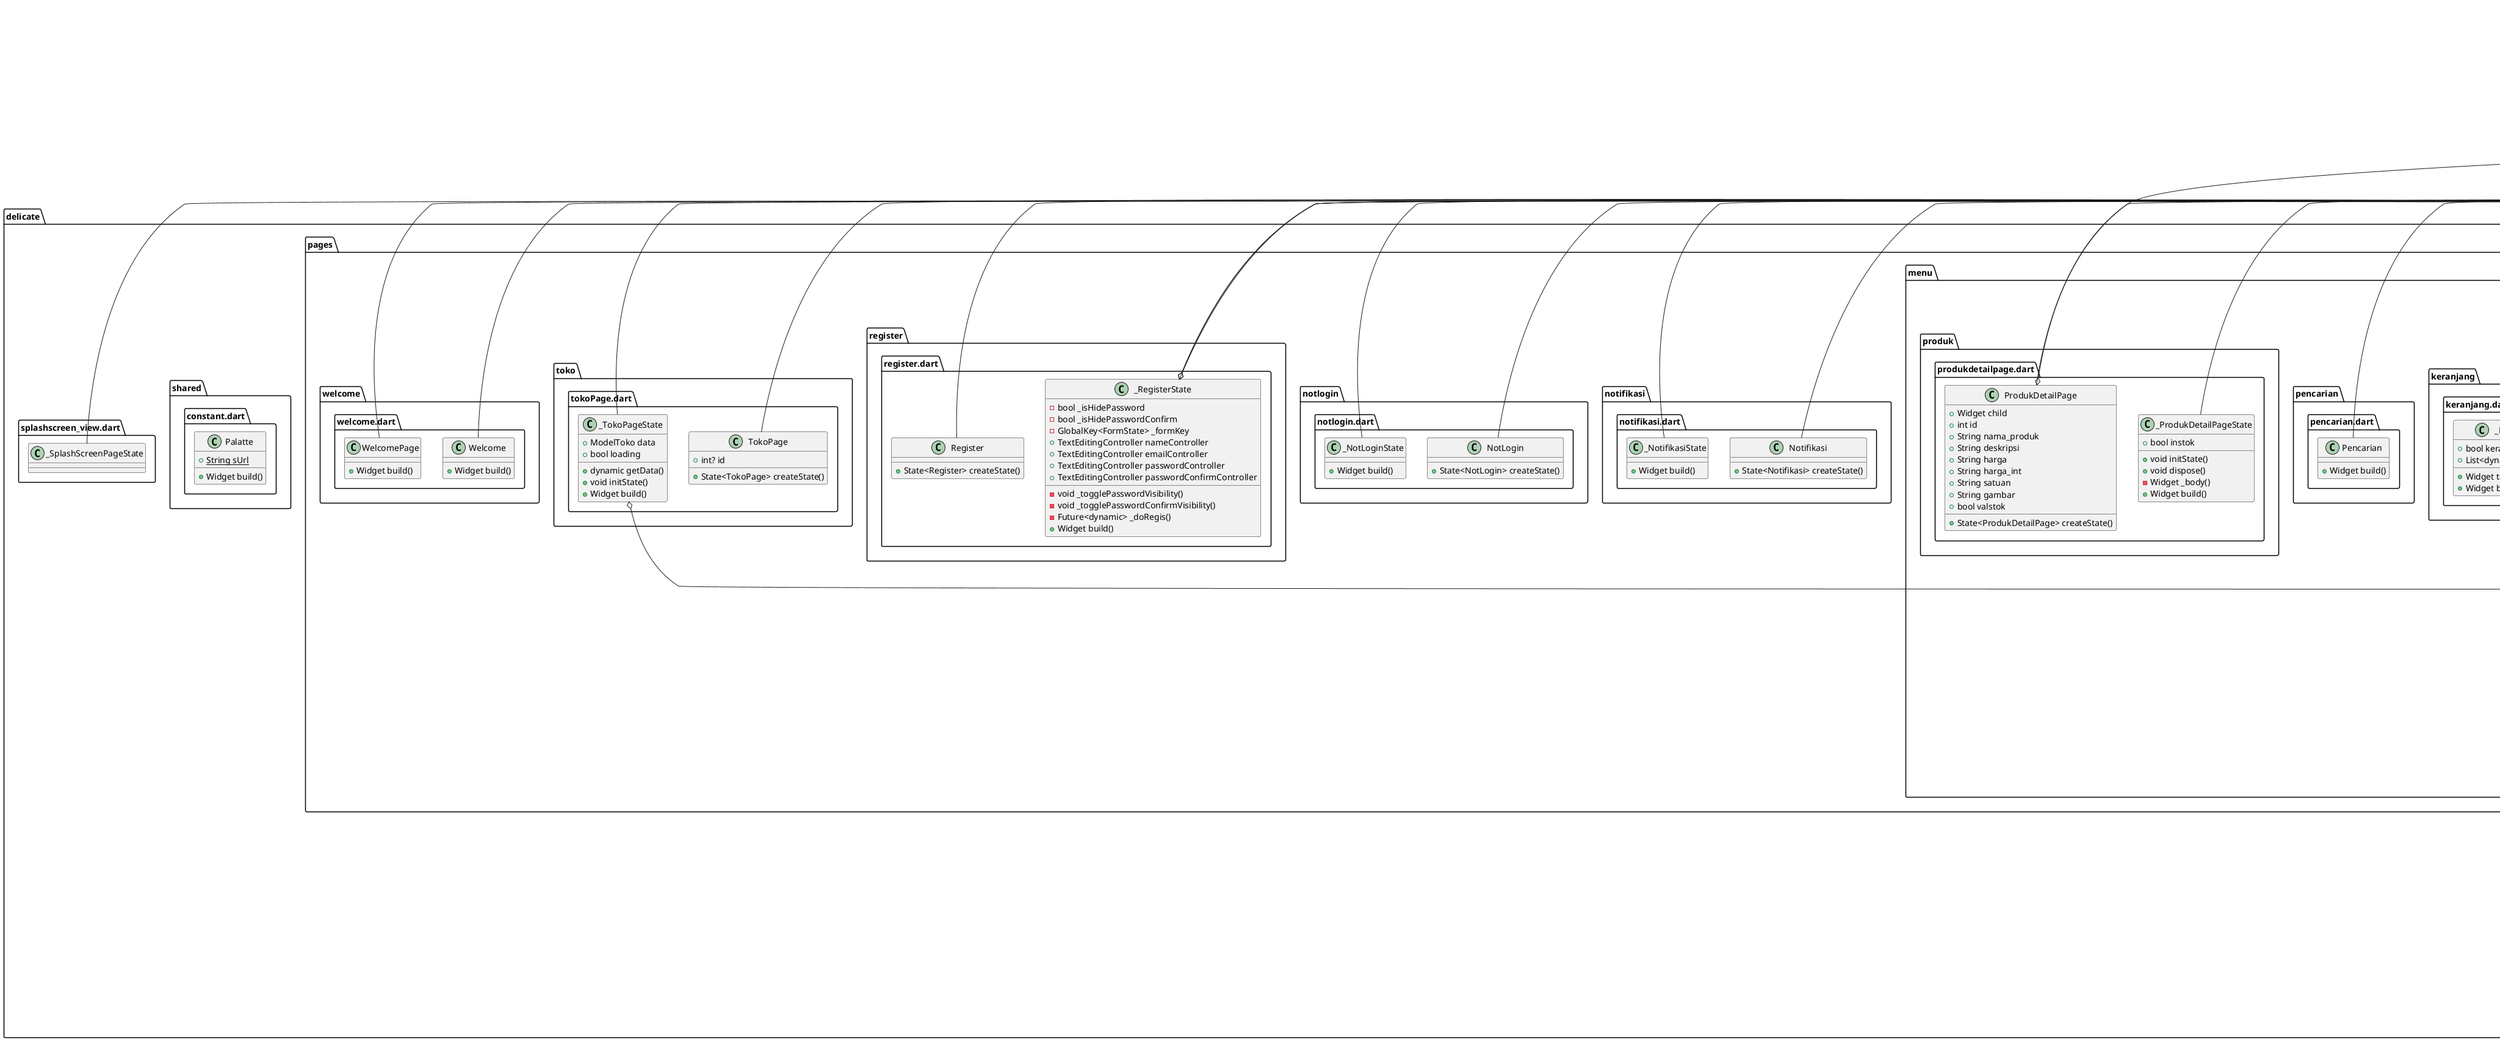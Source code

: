 @startuml
set namespaceSeparator ::

class "delicate::main.dart::MyApp" {
  +Widget build()
}

"flutter::src::widgets::framework.dart::StatelessWidget" <|-- "delicate::main.dart::MyApp"

class "delicate::models::Produk.dart::ModelTokoMinuman" {
  +int? id
  +String? namaProduk
  +String? harga
  +String? deskripsi
  +String? satuan
  +String? gambar
  +String? status
  +String? kategori
  +int? toko_id
  +int? subKategori
  +Map<String, dynamic> toJson()
}

class "delicate::models::Produk.dart::ModelTokoMakanan" {
  +int? id
  +String? namaProduk
  +String? harga
  +String? deskripsi
  +String? satuan
  +String? gambar
  +String? status
  +String? kategori
  +int? toko_id
  +int? subKategori
  +Map<String, dynamic> toJson()
}

class "delicate::models::Produk.dart::ModelTokoToko" {
  +int? id
  +String? nama
  +String? alamat
  +String? gambar
  +String? kategori
  +String? deskripsi
  +int? ratingid
  +String? bintang
  +int? ulasanid
  +String? jumlahUlasan
  +Map<String, dynamic> toJson()
}

class "delicate::models::Produk.dart::ModelToko" {
  +List<ModelTokoToko?>? toko
  +List<ModelTokoMakanan?>? makanan
  +List<ModelTokoMinuman?>? minuman
  +Map<String, dynamic> toJson()
}

class "delicate::models::Toko.dart::Toko" {
  +int? id
  +String? nama
  +String? alamat
  +String? deskripsi
  +String? gambar
  +Map<String, dynamic> toJson()
}

class "delicate::pages::bottomnavbar::bottomnavbar.dart::BottomNavbar" {
  +State<BottomNavbar> createState()
}

"flutter::src::widgets::framework.dart::StatefulWidget" <|-- "delicate::pages::bottomnavbar::bottomnavbar.dart::BottomNavbar"

class "delicate::pages::bottomnavbar::bottomnavbar.dart::_BottomNavbarState" {
  -int _pageIndex
  -List<Widget> _tablist
  +Widget build()
}

"flutter::src::widgets::framework.dart::State" <|-- "delicate::pages::bottomnavbar::bottomnavbar.dart::_BottomNavbarState"

class "delicate::pages::changepassword::change_password.dart::ChangePassword" {
  +State<ChangePassword> createState()
}

"flutter::src::widgets::framework.dart::StatefulWidget" <|-- "delicate::pages::changepassword::change_password.dart::ChangePassword"

class "delicate::pages::changepassword::change_password.dart::_ChangePasswordState" {
  -GlobalKey<FormState> _formState
  +TextEditingController currentpwController
  +TextEditingController newpwController
  +TextEditingController confirmpwController
  +Widget build()
}

"delicate::pages::changepassword::change_password.dart::_ChangePasswordState" o-- "flutter::src::widgets::framework.dart::GlobalKey<FormState>"
"delicate::pages::changepassword::change_password.dart::_ChangePasswordState" o-- "flutter::src::widgets::editable_text.dart::TextEditingController"
"flutter::src::widgets::framework.dart::State" <|-- "delicate::pages::changepassword::change_password.dart::_ChangePasswordState"

class "delicate::pages::Editprofil::edit_profil.dart::EditProfil" {
  +State<EditProfil> createState()
}

"flutter::src::widgets::framework.dart::StatefulWidget" <|-- "delicate::pages::Editprofil::edit_profil.dart::EditProfil"

class "delicate::pages::Editprofil::edit_profil.dart::_EditProfilState" {
  -GlobalKey<FormState> _formState
  +TextEditingController namaController
  +TextEditingController nohpController
  +TextEditingController emailController
  +TextEditingController alamatController
  +Widget build()
}

"delicate::pages::Editprofil::edit_profil.dart::_EditProfilState" o-- "flutter::src::widgets::framework.dart::GlobalKey<FormState>"
"delicate::pages::Editprofil::edit_profil.dart::_EditProfilState" o-- "flutter::src::widgets::editable_text.dart::TextEditingController"
"flutter::src::widgets::framework.dart::State" <|-- "delicate::pages::Editprofil::edit_profil.dart::_EditProfilState"

class "delicate::pages::filter::filterdialog.dart::FilterDialog" {
  +List<String> filters
  +List<String> selectedfilter
  +_FilterDialogState createState()
}

"flutter::src::widgets::framework.dart::StatefulWidget" <|-- "delicate::pages::filter::filterdialog.dart::FilterDialog"

class "delicate::pages::filter::filterdialog.dart::_FilterDialogState" {
  +List<String> filters
  -List<String> _selectedFilter
  +void initState()
  +Widget build()
}

"flutter::src::widgets::framework.dart::State" <|-- "delicate::pages::filter::filterdialog.dart::_FilterDialogState"

class "delicate::pages::forgot::forgot_password.dart::ForgotPassword" {
  +State<ForgotPassword> createState()
}

"flutter::src::widgets::framework.dart::StatefulWidget" <|-- "delicate::pages::forgot::forgot_password.dart::ForgotPassword"

class "delicate::pages::forgot::forgot_password.dart::_ForgotPasswordState" {
  -GlobalKey<FormState> _formState
  +TextEditingController emailController
  +Widget build()
}

"delicate::pages::forgot::forgot_password.dart::_ForgotPasswordState" o-- "flutter::src::widgets::framework.dart::GlobalKey<FormState>"
"delicate::pages::forgot::forgot_password.dart::_ForgotPasswordState" o-- "flutter::src::widgets::editable_text.dart::TextEditingController"
"flutter::src::widgets::framework.dart::State" <|-- "delicate::pages::forgot::forgot_password.dart::_ForgotPasswordState"

class "delicate::pages::helpdesk::helpdesk.dart::HelpDesk" {
  +State<HelpDesk> createState()
}

"flutter::src::widgets::framework.dart::StatefulWidget" <|-- "delicate::pages::helpdesk::helpdesk.dart::HelpDesk"

class "delicate::pages::helpdesk::helpdesk.dart::_HelpDeskState" {
  +Widget build()
}

"flutter::src::widgets::framework.dart::State" <|-- "delicate::pages::helpdesk::helpdesk.dart::_HelpDeskState"

class "delicate::pages::information::information.dart::Information" {
  +State<Information> createState()
}

"flutter::src::widgets::framework.dart::StatefulWidget" <|-- "delicate::pages::information::information.dart::Information"

class "delicate::pages::information::information.dart::_InformationState" {
  +Widget build()
}

"flutter::src::widgets::framework.dart::State" <|-- "delicate::pages::information::information.dart::_InformationState"

class "delicate::pages::kelolaakun::profil.dart::Profile" {
  +State<Profile> createState()
}

"flutter::src::widgets::framework.dart::StatefulWidget" <|-- "delicate::pages::kelolaakun::profil.dart::Profile"

class "delicate::pages::kelolaakun::profil.dart::_ProfileState" {
  +dynamic name
  +Widget build()
}

"flutter::src::widgets::framework.dart::State" <|-- "delicate::pages::kelolaakun::profil.dart::_ProfileState"

class "delicate::pages::login::login.dart::Login" {
  +State<Login> createState()
}

"flutter::src::widgets::framework.dart::StatefulWidget" <|-- "delicate::pages::login::login.dart::Login"

class "delicate::pages::login::login.dart::_LoginState" {
  -bool _isHidePassword
  -GlobalKey<FormState> _formState
  +TextEditingController emailController
  +TextEditingController passwordController
  -void _togglePasswordVisibility()
  -Future<dynamic> _doLogin()
  +Widget build()
}

"delicate::pages::login::login.dart::_LoginState" o-- "flutter::src::widgets::framework.dart::GlobalKey<FormState>"
"delicate::pages::login::login.dart::_LoginState" o-- "flutter::src::widgets::editable_text.dart::TextEditingController"
"flutter::src::widgets::framework.dart::State" <|-- "delicate::pages::login::login.dart::_LoginState"

class "delicate::pages::menu::category::healthy.dart::HealthyMenu" {
  +State<HealthyMenu> createState()
}

"flutter::src::widgets::framework.dart::StatefulWidget" <|-- "delicate::pages::menu::category::healthy.dart::HealthyMenu"

class "delicate::pages::menu::category::healthy.dart::_HealthyMenuState" {
  +List<Toko>? kategorilist
  +List<Toko> tokoList
  +List<String> kategori
  +List<IconData> isikategori
  +int current
  +dynamic top
  +Filter? selectedFilter
  +bool isPressed
  +List<int> groupValues
  +dynamic fetchKategori()
  -Future<Null> _refresh()
  +List<Widget> createRadioListFilter()
  +void initState()
  +void dispose()
  -Widget _buildItem()
  +Widget createListToko()
  +Widget build()
}

"delicate::pages::menu::category::healthy.dart::_HealthyMenuState" o-- "delicate::pages::menu::category::selected_list_controller.dart::Filter"
"flutter::src::widgets::framework.dart::State" <|-- "delicate::pages::menu::category::healthy.dart::_HealthyMenuState"

class "delicate::pages::menu::category::reguler.dart::RegulerMenu" {
  +State<RegulerMenu> createState()
}

"flutter::src::widgets::framework.dart::StatefulWidget" <|-- "delicate::pages::menu::category::reguler.dart::RegulerMenu"

class "delicate::pages::menu::category::reguler.dart::_RegulerMenuState" {
  +List<Toko>? kategorilist
  +List<Toko> tokoList
  +List<String> kategori
  +List<IconData> isikategori
  +int current
  +dynamic top
  +Filter? selectedFilter
  +bool isPressed
  +List<int> groupValues
  +dynamic fetchKategori()
  -Future<Null> _refresh()
  +List<Widget> createRadioListFilter()
  +void initState()
  +void dispose()
  -Widget _buildItem()
  +Widget createListToko()
  +Widget build()
}

"delicate::pages::menu::category::reguler.dart::_RegulerMenuState" o-- "delicate::pages::menu::category::selected_list_controller.dart::Filter"
"flutter::src::widgets::framework.dart::State" <|-- "delicate::pages::menu::category::reguler.dart::_RegulerMenuState"

class "delicate::pages::menu::category::selected_list_controller.dart::Filter" {
  +int filterId
  +String category
  {static} +List<Filter> getFilters()
}

class "delicate::pages::menu::HomePage.dart::HomePage" {
  +State<HomePage> createState()
}

"flutter::src::widgets::framework.dart::StatefulWidget" <|-- "delicate::pages::menu::HomePage.dart::HomePage"

class "delicate::pages::menu::HomePage.dart::_MenuState" {
  +List<Toko>? kategorilist
  +List<Toko> tokoList
  +dynamic textController
  +dynamic fetchKategori()
  +Widget build()
}

"flutter::src::widgets::framework.dart::State" <|-- "delicate::pages::menu::HomePage.dart::_MenuState"

class "delicate::pages::menu::keranjang::keranjang.dart::Keranjang" {
  +State<Keranjang> createState()
}

"flutter::src::widgets::framework.dart::StatefulWidget" <|-- "delicate::pages::menu::keranjang::keranjang.dart::Keranjang"

class "delicate::pages::menu::keranjang::keranjang.dart::_KeranjangState" {
  +bool keranjang
  +List<dynamic> data
  +Widget tampilanKeranjang()
  +Widget build()
}

"flutter::src::widgets::framework.dart::State" <|-- "delicate::pages::menu::keranjang::keranjang.dart::_KeranjangState"

class "delicate::pages::menu::keranjang::keranjang.dart::CheckboxExample" {
  +State<CheckboxExample> createState()
}

"flutter::src::widgets::framework.dart::StatefulWidget" <|-- "delicate::pages::menu::keranjang::keranjang.dart::CheckboxExample"

class "delicate::pages::menu::keranjang::keranjang.dart::_CheckboxExampleState" {
  +bool isChecked
  +Widget build()
}

"flutter::src::widgets::framework.dart::State" <|-- "delicate::pages::menu::keranjang::keranjang.dart::_CheckboxExampleState"

class "delicate::pages::menu::pencarian::pencarian.dart::Pencarian" {
  +Widget build()
}

"flutter::src::widgets::framework.dart::StatelessWidget" <|-- "delicate::pages::menu::pencarian::pencarian.dart::Pencarian"

class "delicate::pages::menu::produk::produkdetailpage.dart::ProdukDetailPage" {
  +Widget child
  +int id
  +String nama_produk
  +String deskripsi
  +String harga
  +String harga_int
  +String satuan
  +String gambar
  +bool valstok
  +State<ProdukDetailPage> createState()
}

"delicate::pages::menu::produk::produkdetailpage.dart::ProdukDetailPage" o-- "flutter::src::widgets::framework.dart::Widget"
"flutter::src::widgets::framework.dart::StatefulWidget" <|-- "delicate::pages::menu::produk::produkdetailpage.dart::ProdukDetailPage"

class "delicate::pages::menu::produk::produkdetailpage.dart::_ProdukDetailPageState" {
  +bool instok
  +void initState()
  +void dispose()
  -Widget _body()
  +Widget build()
}

"flutter::src::widgets::framework.dart::State" <|-- "delicate::pages::menu::produk::produkdetailpage.dart::_ProdukDetailPageState"

class "delicate::pages::notifikasi::notifikasi.dart::Notifikasi" {
  +State<Notifikasi> createState()
}

"flutter::src::widgets::framework.dart::StatefulWidget" <|-- "delicate::pages::notifikasi::notifikasi.dart::Notifikasi"

class "delicate::pages::notifikasi::notifikasi.dart::_NotifikasiState" {
  +Widget build()
}

"flutter::src::widgets::framework.dart::State" <|-- "delicate::pages::notifikasi::notifikasi.dart::_NotifikasiState"

class "delicate::pages::notlogin::notlogin.dart::NotLogin" {
  +State<NotLogin> createState()
}

"flutter::src::widgets::framework.dart::StatefulWidget" <|-- "delicate::pages::notlogin::notlogin.dart::NotLogin"

class "delicate::pages::notlogin::notlogin.dart::_NotLoginState" {
  +Widget build()
}

"flutter::src::widgets::framework.dart::State" <|-- "delicate::pages::notlogin::notlogin.dart::_NotLoginState"

class "delicate::pages::register::register.dart::Register" {
  +State<Register> createState()
}

"flutter::src::widgets::framework.dart::StatefulWidget" <|-- "delicate::pages::register::register.dart::Register"

class "delicate::pages::register::register.dart::_RegisterState" {
  -bool _isHidePassword
  -bool _isHidePasswordConfirm
  -GlobalKey<FormState> _formKey
  +TextEditingController nameController
  +TextEditingController emailController
  +TextEditingController passwordController
  +TextEditingController passwordConfirmController
  -void _togglePasswordVisibility()
  -void _togglePasswordConfirmVisibility()
  -Future<dynamic> _doRegis()
  +Widget build()
}

"delicate::pages::register::register.dart::_RegisterState" o-- "flutter::src::widgets::framework.dart::GlobalKey<FormState>"
"delicate::pages::register::register.dart::_RegisterState" o-- "flutter::src::widgets::editable_text.dart::TextEditingController"
"flutter::src::widgets::framework.dart::State" <|-- "delicate::pages::register::register.dart::_RegisterState"

class "delicate::pages::toko::tokoPage.dart::TokoPage" {
  +int? id
  +State<TokoPage> createState()
}

"flutter::src::widgets::framework.dart::StatefulWidget" <|-- "delicate::pages::toko::tokoPage.dart::TokoPage"

class "delicate::pages::toko::tokoPage.dart::_TokoPageState" {
  +ModelToko data
  +bool loading
  +dynamic getData()
  +void initState()
  +Widget build()
}

"delicate::pages::toko::tokoPage.dart::_TokoPageState" o-- "delicate::models::Produk.dart::ModelToko"
"flutter::src::widgets::framework.dart::State" <|-- "delicate::pages::toko::tokoPage.dart::_TokoPageState"

class "delicate::pages::welcome::welcome.dart::Welcome" {
  +Widget build()
}

"flutter::src::widgets::framework.dart::StatelessWidget" <|-- "delicate::pages::welcome::welcome.dart::Welcome"

class "delicate::pages::welcome::welcome.dart::WelcomePage" {
  +Widget build()
}

"flutter::src::widgets::framework.dart::StatelessWidget" <|-- "delicate::pages::welcome::welcome.dart::WelcomePage"

class "delicate::shared::constant.dart::Palatte" {
  {static} +String sUrl
  +Widget build()
}

"flutter::src::widgets::framework.dart::State" <|-- "delicate::splashscreen_view.dart::_SplashScreenPageState"


@enduml